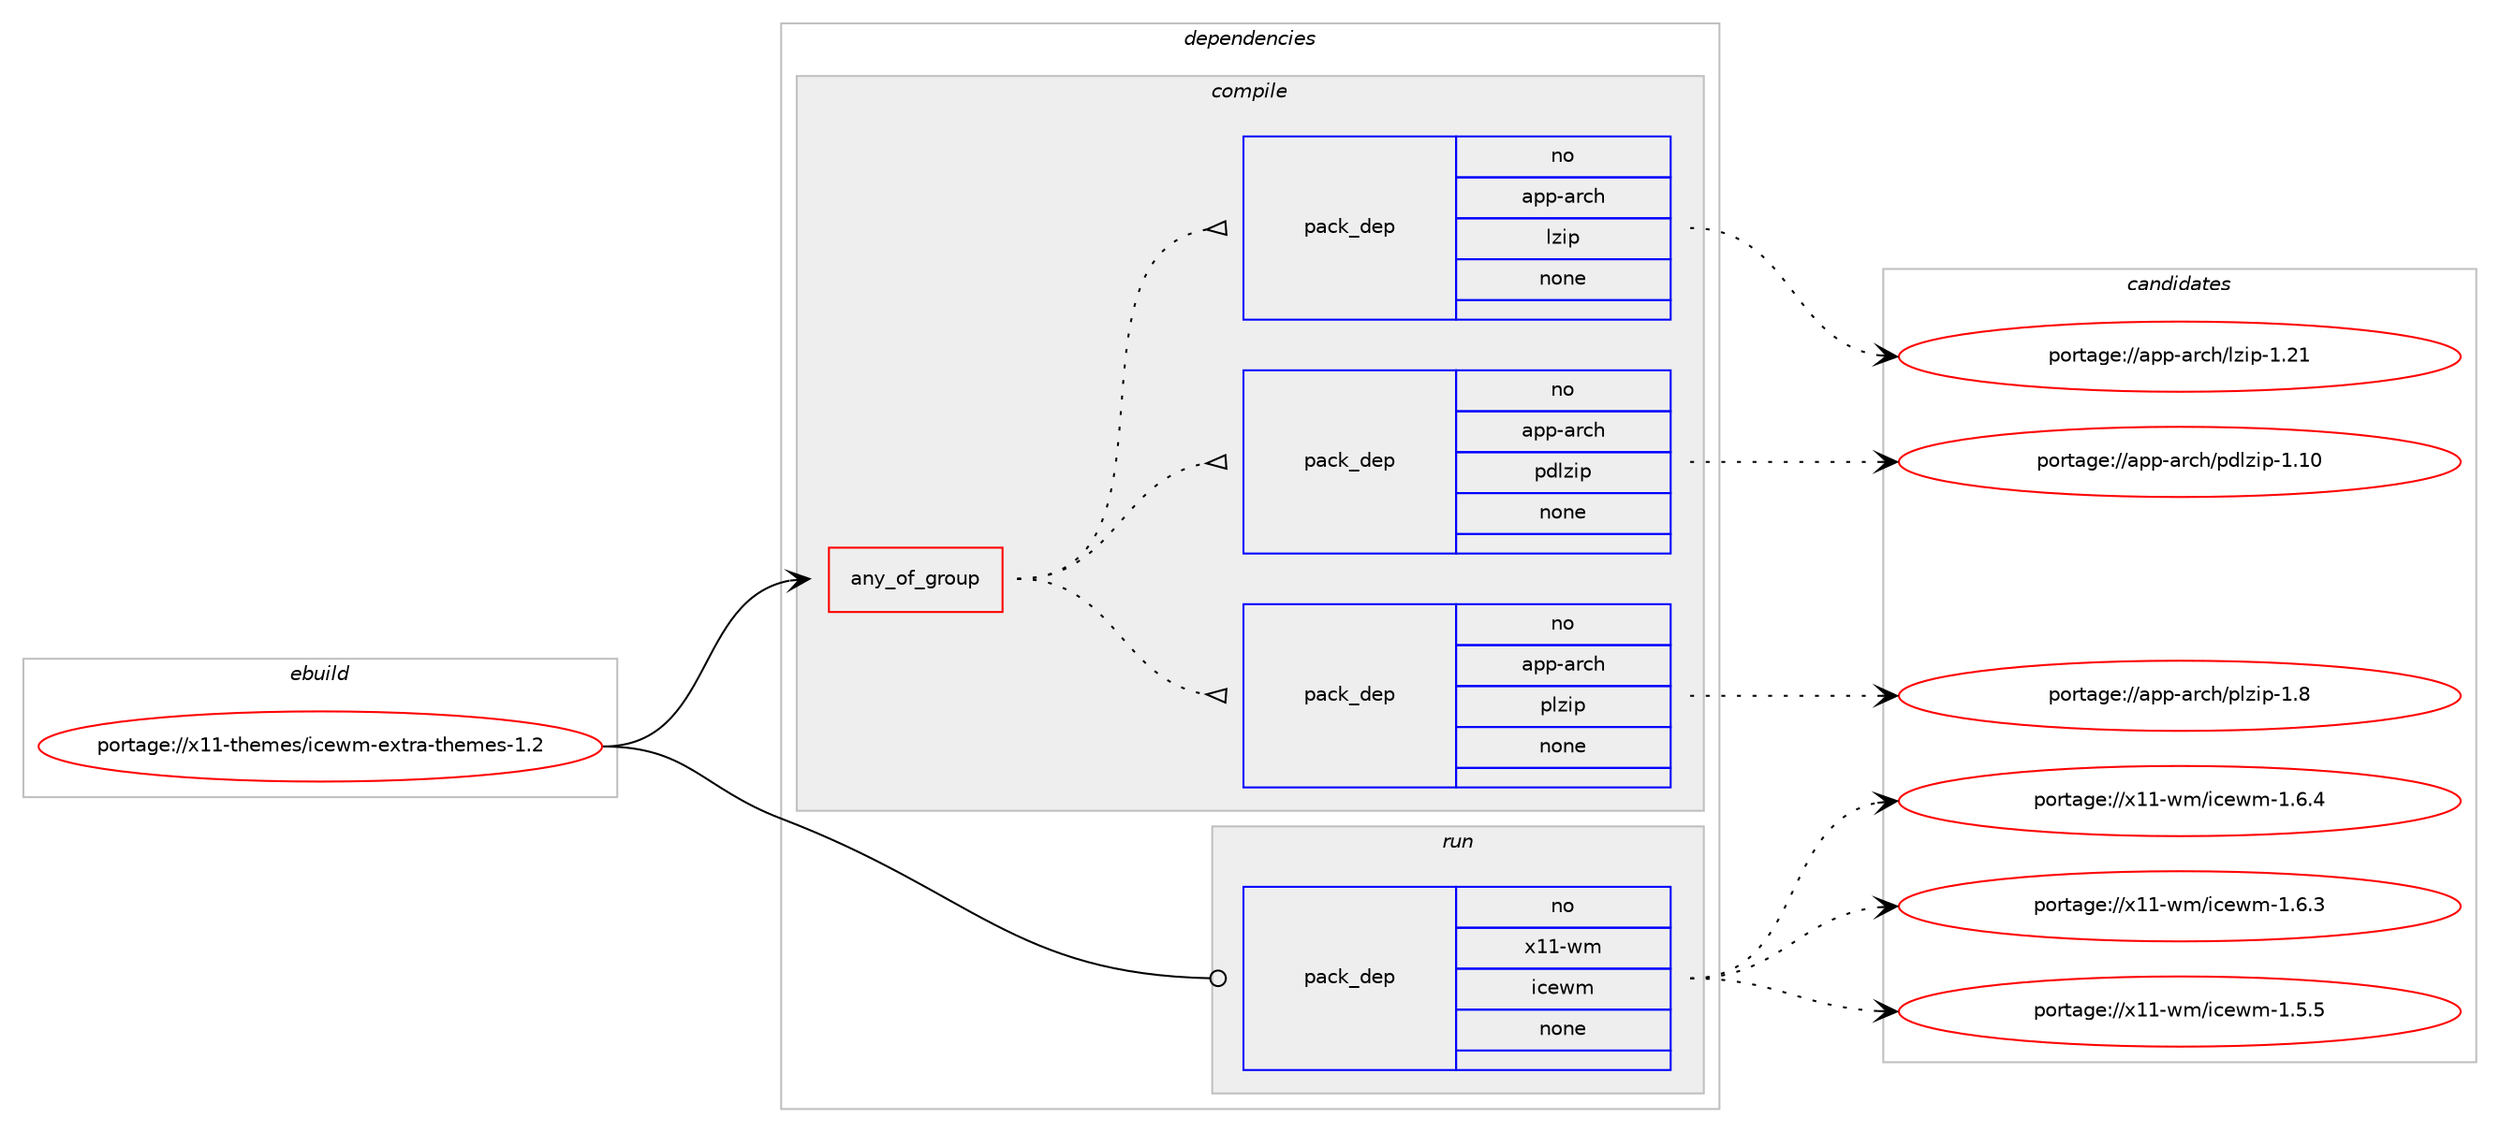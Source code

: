 digraph prolog {

# *************
# Graph options
# *************

newrank=true;
concentrate=true;
compound=true;
graph [rankdir=LR,fontname=Helvetica,fontsize=10,ranksep=1.5];#, ranksep=2.5, nodesep=0.2];
edge  [arrowhead=vee];
node  [fontname=Helvetica,fontsize=10];

# **********
# The ebuild
# **********

subgraph cluster_leftcol {
color=gray;
rank=same;
label=<<i>ebuild</i>>;
id [label="portage://x11-themes/icewm-extra-themes-1.2", color=red, width=4, href="../x11-themes/icewm-extra-themes-1.2.svg"];
}

# ****************
# The dependencies
# ****************

subgraph cluster_midcol {
color=gray;
label=<<i>dependencies</i>>;
subgraph cluster_compile {
fillcolor="#eeeeee";
style=filled;
label=<<i>compile</i>>;
subgraph any25 {
dependency2432 [label=<<TABLE BORDER="0" CELLBORDER="1" CELLSPACING="0" CELLPADDING="4"><TR><TD CELLPADDING="10">any_of_group</TD></TR></TABLE>>, shape=none, color=red];subgraph pack1998 {
dependency2433 [label=<<TABLE BORDER="0" CELLBORDER="1" CELLSPACING="0" CELLPADDING="4" WIDTH="220"><TR><TD ROWSPAN="6" CELLPADDING="30">pack_dep</TD></TR><TR><TD WIDTH="110">no</TD></TR><TR><TD>app-arch</TD></TR><TR><TD>plzip</TD></TR><TR><TD>none</TD></TR><TR><TD></TD></TR></TABLE>>, shape=none, color=blue];
}
dependency2432:e -> dependency2433:w [weight=20,style="dotted",arrowhead="oinv"];
subgraph pack1999 {
dependency2434 [label=<<TABLE BORDER="0" CELLBORDER="1" CELLSPACING="0" CELLPADDING="4" WIDTH="220"><TR><TD ROWSPAN="6" CELLPADDING="30">pack_dep</TD></TR><TR><TD WIDTH="110">no</TD></TR><TR><TD>app-arch</TD></TR><TR><TD>pdlzip</TD></TR><TR><TD>none</TD></TR><TR><TD></TD></TR></TABLE>>, shape=none, color=blue];
}
dependency2432:e -> dependency2434:w [weight=20,style="dotted",arrowhead="oinv"];
subgraph pack2000 {
dependency2435 [label=<<TABLE BORDER="0" CELLBORDER="1" CELLSPACING="0" CELLPADDING="4" WIDTH="220"><TR><TD ROWSPAN="6" CELLPADDING="30">pack_dep</TD></TR><TR><TD WIDTH="110">no</TD></TR><TR><TD>app-arch</TD></TR><TR><TD>lzip</TD></TR><TR><TD>none</TD></TR><TR><TD></TD></TR></TABLE>>, shape=none, color=blue];
}
dependency2432:e -> dependency2435:w [weight=20,style="dotted",arrowhead="oinv"];
}
id:e -> dependency2432:w [weight=20,style="solid",arrowhead="vee"];
}
subgraph cluster_compileandrun {
fillcolor="#eeeeee";
style=filled;
label=<<i>compile and run</i>>;
}
subgraph cluster_run {
fillcolor="#eeeeee";
style=filled;
label=<<i>run</i>>;
subgraph pack2001 {
dependency2436 [label=<<TABLE BORDER="0" CELLBORDER="1" CELLSPACING="0" CELLPADDING="4" WIDTH="220"><TR><TD ROWSPAN="6" CELLPADDING="30">pack_dep</TD></TR><TR><TD WIDTH="110">no</TD></TR><TR><TD>x11-wm</TD></TR><TR><TD>icewm</TD></TR><TR><TD>none</TD></TR><TR><TD></TD></TR></TABLE>>, shape=none, color=blue];
}
id:e -> dependency2436:w [weight=20,style="solid",arrowhead="odot"];
}
}

# **************
# The candidates
# **************

subgraph cluster_choices {
rank=same;
color=gray;
label=<<i>candidates</i>>;

subgraph choice1998 {
color=black;
nodesep=1;
choice971121124597114991044711210812210511245494656 [label="portage://app-arch/plzip-1.8", color=red, width=4,href="../app-arch/plzip-1.8.svg"];
dependency2433:e -> choice971121124597114991044711210812210511245494656:w [style=dotted,weight="100"];
}
subgraph choice1999 {
color=black;
nodesep=1;
choice97112112459711499104471121001081221051124549464948 [label="portage://app-arch/pdlzip-1.10", color=red, width=4,href="../app-arch/pdlzip-1.10.svg"];
dependency2434:e -> choice97112112459711499104471121001081221051124549464948:w [style=dotted,weight="100"];
}
subgraph choice2000 {
color=black;
nodesep=1;
choice97112112459711499104471081221051124549465049 [label="portage://app-arch/lzip-1.21", color=red, width=4,href="../app-arch/lzip-1.21.svg"];
dependency2435:e -> choice97112112459711499104471081221051124549465049:w [style=dotted,weight="100"];
}
subgraph choice2001 {
color=black;
nodesep=1;
choice1204949451191094710599101119109454946544652 [label="portage://x11-wm/icewm-1.6.4", color=red, width=4,href="../x11-wm/icewm-1.6.4.svg"];
choice1204949451191094710599101119109454946544651 [label="portage://x11-wm/icewm-1.6.3", color=red, width=4,href="../x11-wm/icewm-1.6.3.svg"];
choice1204949451191094710599101119109454946534653 [label="portage://x11-wm/icewm-1.5.5", color=red, width=4,href="../x11-wm/icewm-1.5.5.svg"];
dependency2436:e -> choice1204949451191094710599101119109454946544652:w [style=dotted,weight="100"];
dependency2436:e -> choice1204949451191094710599101119109454946544651:w [style=dotted,weight="100"];
dependency2436:e -> choice1204949451191094710599101119109454946534653:w [style=dotted,weight="100"];
}
}

}
